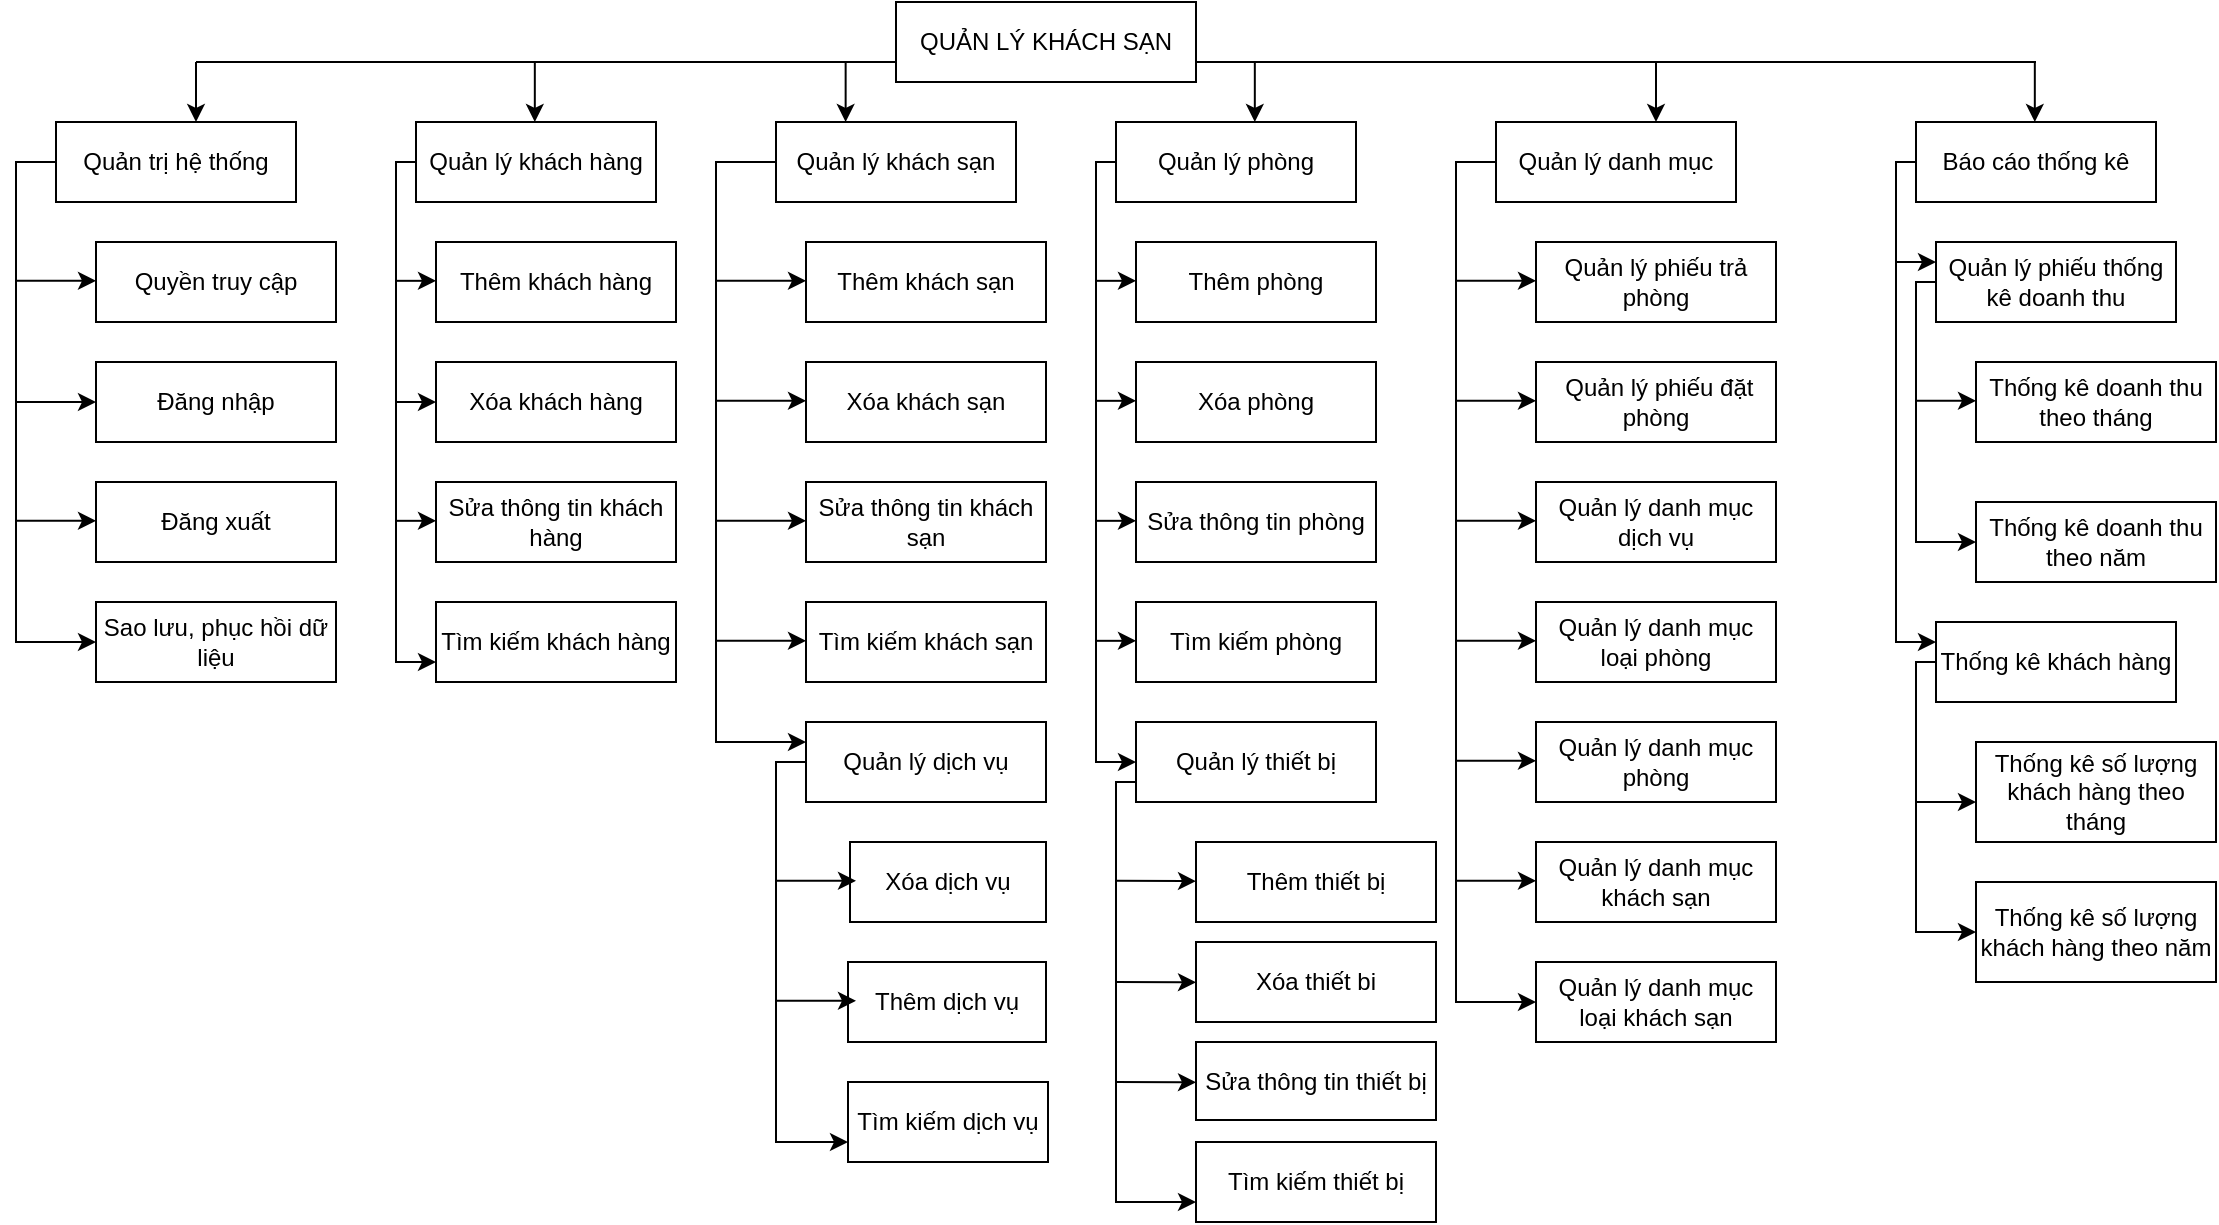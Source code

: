 <mxfile version="13.8.1" type="github">
  <diagram id="zkKgKfzdCpZRcf-pq0Ey" name="Page-1">
    <mxGraphModel dx="1253" dy="600" grid="1" gridSize="10" guides="1" tooltips="1" connect="1" arrows="1" fold="1" page="1" pageScale="1" pageWidth="850" pageHeight="1100" math="0" shadow="0">
      <root>
        <mxCell id="0" />
        <mxCell id="1" parent="0" />
        <mxCell id="ICGwZ1gCYOD91w_3KDrm-1" value="QUẢN LÝ KHÁCH SẠN" style="rounded=0;whiteSpace=wrap;html=1;" parent="1" vertex="1">
          <mxGeometry x="470" y="40" width="150" height="40" as="geometry" />
        </mxCell>
        <mxCell id="ICGwZ1gCYOD91w_3KDrm-8" value="Quyền truy cập" style="rounded=0;whiteSpace=wrap;html=1;" parent="1" vertex="1">
          <mxGeometry x="70" y="160" width="120" height="40" as="geometry" />
        </mxCell>
        <mxCell id="ICGwZ1gCYOD91w_3KDrm-9" value="Đăng nhập" style="rounded=0;whiteSpace=wrap;html=1;" parent="1" vertex="1">
          <mxGeometry x="70" y="220" width="120" height="40" as="geometry" />
        </mxCell>
        <mxCell id="ICGwZ1gCYOD91w_3KDrm-10" value="Đăng xuất" style="rounded=0;whiteSpace=wrap;html=1;" parent="1" vertex="1">
          <mxGeometry x="70" y="280" width="120" height="40" as="geometry" />
        </mxCell>
        <mxCell id="ICGwZ1gCYOD91w_3KDrm-11" value="Sao lưu, phục hồi dữ liệu" style="rounded=0;whiteSpace=wrap;html=1;" parent="1" vertex="1">
          <mxGeometry x="70" y="340" width="120" height="40" as="geometry" />
        </mxCell>
        <mxCell id="FmgU5MjFxtff4RmNip9t-26" style="edgeStyle=orthogonalEdgeStyle;rounded=0;orthogonalLoop=1;jettySize=auto;html=1;entryX=0;entryY=0.5;entryDx=0;entryDy=0;" edge="1" parent="1" source="ICGwZ1gCYOD91w_3KDrm-12" target="ICGwZ1gCYOD91w_3KDrm-11">
          <mxGeometry relative="1" as="geometry">
            <mxPoint x="10" y="350" as="targetPoint" />
            <Array as="points">
              <mxPoint x="30" y="120" />
              <mxPoint x="30" y="360" />
            </Array>
          </mxGeometry>
        </mxCell>
        <mxCell id="ICGwZ1gCYOD91w_3KDrm-12" value="Quản trị hệ thống" style="rounded=0;whiteSpace=wrap;html=1;" parent="1" vertex="1">
          <mxGeometry x="50" y="100" width="120" height="40" as="geometry" />
        </mxCell>
        <mxCell id="FmgU5MjFxtff4RmNip9t-30" style="edgeStyle=orthogonalEdgeStyle;rounded=0;orthogonalLoop=1;jettySize=auto;html=1;entryX=0;entryY=0.75;entryDx=0;entryDy=0;" edge="1" parent="1" source="ICGwZ1gCYOD91w_3KDrm-13" target="ICGwZ1gCYOD91w_3KDrm-15">
          <mxGeometry relative="1" as="geometry">
            <Array as="points">
              <mxPoint x="220" y="120" />
              <mxPoint x="220" y="370" />
            </Array>
          </mxGeometry>
        </mxCell>
        <mxCell id="ICGwZ1gCYOD91w_3KDrm-13" value="Quản lý khách hàng" style="rounded=0;whiteSpace=wrap;html=1;" parent="1" vertex="1">
          <mxGeometry x="230" y="100" width="120" height="40" as="geometry" />
        </mxCell>
        <mxCell id="ICGwZ1gCYOD91w_3KDrm-14" value="Thêm khách hàng" style="rounded=0;whiteSpace=wrap;html=1;" parent="1" vertex="1">
          <mxGeometry x="240" y="160" width="120" height="40" as="geometry" />
        </mxCell>
        <mxCell id="ICGwZ1gCYOD91w_3KDrm-15" value="Tìm kiếm khách hàng" style="rounded=0;whiteSpace=wrap;html=1;" parent="1" vertex="1">
          <mxGeometry x="240" y="340" width="120" height="40" as="geometry" />
        </mxCell>
        <mxCell id="FmgU5MjFxtff4RmNip9t-47" style="edgeStyle=orthogonalEdgeStyle;rounded=0;orthogonalLoop=1;jettySize=auto;html=1;entryX=0;entryY=0.5;entryDx=0;entryDy=0;" edge="1" parent="1" source="ICGwZ1gCYOD91w_3KDrm-16" target="ICGwZ1gCYOD91w_3KDrm-17">
          <mxGeometry relative="1" as="geometry">
            <Array as="points">
              <mxPoint x="570" y="120" />
              <mxPoint x="570" y="420" />
            </Array>
          </mxGeometry>
        </mxCell>
        <mxCell id="ICGwZ1gCYOD91w_3KDrm-16" value="Quản lý phòng" style="rounded=0;whiteSpace=wrap;html=1;" parent="1" vertex="1">
          <mxGeometry x="580" y="100" width="120" height="40" as="geometry" />
        </mxCell>
        <mxCell id="FmgU5MjFxtff4RmNip9t-53" style="edgeStyle=orthogonalEdgeStyle;rounded=0;orthogonalLoop=1;jettySize=auto;html=1;entryX=0;entryY=0.75;entryDx=0;entryDy=0;" edge="1" parent="1" source="ICGwZ1gCYOD91w_3KDrm-17" target="FmgU5MjFxtff4RmNip9t-8">
          <mxGeometry relative="1" as="geometry">
            <Array as="points">
              <mxPoint x="580" y="430" />
              <mxPoint x="580" y="640" />
            </Array>
          </mxGeometry>
        </mxCell>
        <mxCell id="ICGwZ1gCYOD91w_3KDrm-17" value="Quản lý thiết bị" style="rounded=0;whiteSpace=wrap;html=1;" parent="1" vertex="1">
          <mxGeometry x="590" y="400" width="120" height="40" as="geometry" />
        </mxCell>
        <mxCell id="FmgU5MjFxtff4RmNip9t-57" style="edgeStyle=orthogonalEdgeStyle;rounded=0;orthogonalLoop=1;jettySize=auto;html=1;entryX=0;entryY=0.25;entryDx=0;entryDy=0;" edge="1" parent="1" source="ICGwZ1gCYOD91w_3KDrm-18" target="FmgU5MjFxtff4RmNip9t-22">
          <mxGeometry relative="1" as="geometry">
            <Array as="points">
              <mxPoint x="970" y="120" />
              <mxPoint x="970" y="360" />
            </Array>
          </mxGeometry>
        </mxCell>
        <mxCell id="ICGwZ1gCYOD91w_3KDrm-18" value="Báo cáo thống kê" style="rounded=0;whiteSpace=wrap;html=1;" parent="1" vertex="1">
          <mxGeometry x="980" y="100" width="120" height="40" as="geometry" />
        </mxCell>
        <mxCell id="ICGwZ1gCYOD91w_3KDrm-19" value="Xóa khách hàng" style="rounded=0;whiteSpace=wrap;html=1;" parent="1" vertex="1">
          <mxGeometry x="240" y="220" width="120" height="40" as="geometry" />
        </mxCell>
        <mxCell id="FmgU5MjFxtff4RmNip9t-35" style="edgeStyle=orthogonalEdgeStyle;rounded=0;orthogonalLoop=1;jettySize=auto;html=1;entryX=0;entryY=0.25;entryDx=0;entryDy=0;" edge="1" parent="1" source="ICGwZ1gCYOD91w_3KDrm-20" target="ICGwZ1gCYOD91w_3KDrm-25">
          <mxGeometry relative="1" as="geometry">
            <Array as="points">
              <mxPoint x="380" y="120" />
              <mxPoint x="380" y="410" />
            </Array>
          </mxGeometry>
        </mxCell>
        <mxCell id="ICGwZ1gCYOD91w_3KDrm-20" value="Quản lý khách sạn" style="rounded=0;whiteSpace=wrap;html=1;" parent="1" vertex="1">
          <mxGeometry x="410" y="100" width="120" height="40" as="geometry" />
        </mxCell>
        <mxCell id="ICGwZ1gCYOD91w_3KDrm-21" value="&amp;nbsp;Quản lý phiếu đặt phòng" style="rounded=0;whiteSpace=wrap;html=1;" parent="1" vertex="1">
          <mxGeometry x="790" y="220" width="120" height="40" as="geometry" />
        </mxCell>
        <mxCell id="ICGwZ1gCYOD91w_3KDrm-22" value="Quản lý phiếu trả phòng" style="rounded=0;whiteSpace=wrap;html=1;" parent="1" vertex="1">
          <mxGeometry x="790" y="160" width="120" height="40" as="geometry" />
        </mxCell>
        <mxCell id="ICGwZ1gCYOD91w_3KDrm-23" value="Sửa thông tin khách hàng" style="rounded=0;whiteSpace=wrap;html=1;" parent="1" vertex="1">
          <mxGeometry x="240" y="280" width="120" height="40" as="geometry" />
        </mxCell>
        <mxCell id="ICGwZ1gCYOD91w_3KDrm-24" style="edgeStyle=orthogonalEdgeStyle;rounded=0;orthogonalLoop=1;jettySize=auto;html=1;exitX=0.5;exitY=1;exitDx=0;exitDy=0;" parent="1" source="ICGwZ1gCYOD91w_3KDrm-23" target="ICGwZ1gCYOD91w_3KDrm-23" edge="1">
          <mxGeometry relative="1" as="geometry" />
        </mxCell>
        <mxCell id="FmgU5MjFxtff4RmNip9t-45" style="edgeStyle=orthogonalEdgeStyle;rounded=0;orthogonalLoop=1;jettySize=auto;html=1;entryX=0;entryY=0.75;entryDx=0;entryDy=0;" edge="1" parent="1" source="ICGwZ1gCYOD91w_3KDrm-25" target="ICGwZ1gCYOD91w_3KDrm-34">
          <mxGeometry relative="1" as="geometry">
            <Array as="points">
              <mxPoint x="410" y="420" />
              <mxPoint x="410" y="610" />
            </Array>
          </mxGeometry>
        </mxCell>
        <mxCell id="ICGwZ1gCYOD91w_3KDrm-25" value="Quản lý dịch vụ" style="rounded=0;whiteSpace=wrap;html=1;" parent="1" vertex="1">
          <mxGeometry x="425" y="400" width="120" height="40" as="geometry" />
        </mxCell>
        <mxCell id="FmgU5MjFxtff4RmNip9t-63" style="edgeStyle=orthogonalEdgeStyle;rounded=0;orthogonalLoop=1;jettySize=auto;html=1;entryX=0;entryY=0.5;entryDx=0;entryDy=0;" edge="1" parent="1" source="ICGwZ1gCYOD91w_3KDrm-26" target="FmgU5MjFxtff4RmNip9t-15">
          <mxGeometry relative="1" as="geometry">
            <Array as="points">
              <mxPoint x="750" y="120" />
              <mxPoint x="750" y="540" />
            </Array>
          </mxGeometry>
        </mxCell>
        <mxCell id="ICGwZ1gCYOD91w_3KDrm-26" value="Quản lý danh mục" style="rounded=0;whiteSpace=wrap;html=1;" parent="1" vertex="1">
          <mxGeometry x="770" y="100" width="120" height="40" as="geometry" />
        </mxCell>
        <mxCell id="ICGwZ1gCYOD91w_3KDrm-27" value="Thêm khách sạn" style="rounded=0;whiteSpace=wrap;html=1;" parent="1" vertex="1">
          <mxGeometry x="425" y="160" width="120" height="40" as="geometry" />
        </mxCell>
        <mxCell id="ICGwZ1gCYOD91w_3KDrm-28" value="Xóa khách sạn" style="rounded=0;whiteSpace=wrap;html=1;" parent="1" vertex="1">
          <mxGeometry x="425" y="220" width="120" height="40" as="geometry" />
        </mxCell>
        <mxCell id="ICGwZ1gCYOD91w_3KDrm-29" value="Sửa thông tin khách sạn" style="rounded=0;whiteSpace=wrap;html=1;" parent="1" vertex="1">
          <mxGeometry x="425" y="280" width="120" height="40" as="geometry" />
        </mxCell>
        <mxCell id="ICGwZ1gCYOD91w_3KDrm-30" value="Tìm kiếm khách sạn" style="rounded=0;whiteSpace=wrap;html=1;" parent="1" vertex="1">
          <mxGeometry x="425" y="340" width="120" height="40" as="geometry" />
        </mxCell>
        <mxCell id="ICGwZ1gCYOD91w_3KDrm-31" value="Thêm dịch vụ" style="rounded=0;whiteSpace=wrap;html=1;" parent="1" vertex="1">
          <mxGeometry x="446" y="520" width="99" height="40" as="geometry" />
        </mxCell>
        <mxCell id="ICGwZ1gCYOD91w_3KDrm-32" value="Xóa dịch vụ" style="rounded=0;whiteSpace=wrap;html=1;" parent="1" vertex="1">
          <mxGeometry x="447" y="460" width="98" height="40" as="geometry" />
        </mxCell>
        <mxCell id="ICGwZ1gCYOD91w_3KDrm-34" value="Tìm kiếm dịch vụ" style="rounded=0;whiteSpace=wrap;html=1;" parent="1" vertex="1">
          <mxGeometry x="446" y="580" width="100" height="40" as="geometry" />
        </mxCell>
        <mxCell id="FmgU5MjFxtff4RmNip9t-1" value="Thêm phòng" style="rounded=0;whiteSpace=wrap;html=1;" vertex="1" parent="1">
          <mxGeometry x="590" y="160" width="120" height="40" as="geometry" />
        </mxCell>
        <mxCell id="FmgU5MjFxtff4RmNip9t-2" value="Xóa phòng" style="rounded=0;whiteSpace=wrap;html=1;" vertex="1" parent="1">
          <mxGeometry x="590" y="220" width="120" height="40" as="geometry" />
        </mxCell>
        <mxCell id="FmgU5MjFxtff4RmNip9t-3" value="Sửa thông tin phòng" style="rounded=0;whiteSpace=wrap;html=1;" vertex="1" parent="1">
          <mxGeometry x="590" y="280" width="120" height="40" as="geometry" />
        </mxCell>
        <mxCell id="FmgU5MjFxtff4RmNip9t-4" value="Tìm kiếm phòng" style="rounded=0;whiteSpace=wrap;html=1;" vertex="1" parent="1">
          <mxGeometry x="590" y="340" width="120" height="40" as="geometry" />
        </mxCell>
        <mxCell id="FmgU5MjFxtff4RmNip9t-5" value="Thêm thiết bị" style="rounded=0;whiteSpace=wrap;html=1;" vertex="1" parent="1">
          <mxGeometry x="620" y="460" width="120" height="40" as="geometry" />
        </mxCell>
        <mxCell id="FmgU5MjFxtff4RmNip9t-6" value="Xóa thiết bi" style="rounded=0;whiteSpace=wrap;html=1;" vertex="1" parent="1">
          <mxGeometry x="620" y="510" width="120" height="40" as="geometry" />
        </mxCell>
        <mxCell id="FmgU5MjFxtff4RmNip9t-7" value="Sửa thông tin thiết bị" style="rounded=0;whiteSpace=wrap;html=1;" vertex="1" parent="1">
          <mxGeometry x="620" y="560" width="120" height="39" as="geometry" />
        </mxCell>
        <mxCell id="FmgU5MjFxtff4RmNip9t-8" value="Tìm kiếm thiết bị" style="rounded=0;whiteSpace=wrap;html=1;" vertex="1" parent="1">
          <mxGeometry x="620" y="610" width="120" height="40" as="geometry" />
        </mxCell>
        <mxCell id="FmgU5MjFxtff4RmNip9t-10" value="Quản lý danh mục dịch vụ" style="rounded=0;whiteSpace=wrap;html=1;" vertex="1" parent="1">
          <mxGeometry x="790" y="280" width="120" height="40" as="geometry" />
        </mxCell>
        <mxCell id="FmgU5MjFxtff4RmNip9t-11" value="Quản lý danh mục loại phòng" style="rounded=0;whiteSpace=wrap;html=1;" vertex="1" parent="1">
          <mxGeometry x="790" y="340" width="120" height="40" as="geometry" />
        </mxCell>
        <mxCell id="FmgU5MjFxtff4RmNip9t-12" value="Quản lý danh mục phòng" style="rounded=0;whiteSpace=wrap;html=1;" vertex="1" parent="1">
          <mxGeometry x="790" y="400" width="120" height="40" as="geometry" />
        </mxCell>
        <mxCell id="FmgU5MjFxtff4RmNip9t-13" value="Quản lý danh mục khách sạn" style="rounded=0;whiteSpace=wrap;html=1;" vertex="1" parent="1">
          <mxGeometry x="790" y="460" width="120" height="40" as="geometry" />
        </mxCell>
        <mxCell id="FmgU5MjFxtff4RmNip9t-15" value="Quản lý danh mục loại khách sạn" style="rounded=0;whiteSpace=wrap;html=1;" vertex="1" parent="1">
          <mxGeometry x="790" y="520" width="120" height="40" as="geometry" />
        </mxCell>
        <mxCell id="FmgU5MjFxtff4RmNip9t-59" style="edgeStyle=orthogonalEdgeStyle;rounded=0;orthogonalLoop=1;jettySize=auto;html=1;entryX=0;entryY=0.5;entryDx=0;entryDy=0;" edge="1" parent="1" source="FmgU5MjFxtff4RmNip9t-16" target="FmgU5MjFxtff4RmNip9t-19">
          <mxGeometry relative="1" as="geometry">
            <Array as="points">
              <mxPoint x="980" y="180" />
              <mxPoint x="980" y="310" />
            </Array>
          </mxGeometry>
        </mxCell>
        <mxCell id="FmgU5MjFxtff4RmNip9t-16" value="Quản lý phiếu thống kê doanh thu" style="rounded=0;whiteSpace=wrap;html=1;" vertex="1" parent="1">
          <mxGeometry x="990" y="160" width="120" height="40" as="geometry" />
        </mxCell>
        <mxCell id="FmgU5MjFxtff4RmNip9t-19" value="Thống kê doanh thu theo năm" style="rounded=0;whiteSpace=wrap;html=1;" vertex="1" parent="1">
          <mxGeometry x="1010" y="290" width="120" height="40" as="geometry" />
        </mxCell>
        <mxCell id="FmgU5MjFxtff4RmNip9t-21" value="Thống kê doanh thu theo tháng" style="rounded=0;whiteSpace=wrap;html=1;" vertex="1" parent="1">
          <mxGeometry x="1010" y="220" width="120" height="40" as="geometry" />
        </mxCell>
        <mxCell id="FmgU5MjFxtff4RmNip9t-60" style="edgeStyle=orthogonalEdgeStyle;rounded=0;orthogonalLoop=1;jettySize=auto;html=1;entryX=0;entryY=0.5;entryDx=0;entryDy=0;" edge="1" parent="1" source="FmgU5MjFxtff4RmNip9t-22" target="FmgU5MjFxtff4RmNip9t-25">
          <mxGeometry relative="1" as="geometry">
            <Array as="points">
              <mxPoint x="980" y="370" />
              <mxPoint x="980" y="505" />
            </Array>
          </mxGeometry>
        </mxCell>
        <mxCell id="FmgU5MjFxtff4RmNip9t-22" value="Thống kê khách hàng" style="rounded=0;whiteSpace=wrap;html=1;" vertex="1" parent="1">
          <mxGeometry x="990" y="350" width="120" height="40" as="geometry" />
        </mxCell>
        <mxCell id="FmgU5MjFxtff4RmNip9t-24" value="Thống kê số lượng khách hàng theo tháng" style="rounded=0;whiteSpace=wrap;html=1;" vertex="1" parent="1">
          <mxGeometry x="1010" y="410" width="120" height="50" as="geometry" />
        </mxCell>
        <mxCell id="FmgU5MjFxtff4RmNip9t-25" value="Thống kê số lượng khách hàng theo năm" style="rounded=0;whiteSpace=wrap;html=1;" vertex="1" parent="1">
          <mxGeometry x="1010" y="480" width="120" height="50" as="geometry" />
        </mxCell>
        <mxCell id="FmgU5MjFxtff4RmNip9t-27" value="" style="endArrow=classic;html=1;" edge="1" parent="1">
          <mxGeometry width="50" height="50" relative="1" as="geometry">
            <mxPoint x="30" y="299.41" as="sourcePoint" />
            <mxPoint x="70" y="299.41" as="targetPoint" />
          </mxGeometry>
        </mxCell>
        <mxCell id="FmgU5MjFxtff4RmNip9t-28" value="" style="endArrow=classic;html=1;" edge="1" parent="1">
          <mxGeometry width="50" height="50" relative="1" as="geometry">
            <mxPoint x="30" y="240" as="sourcePoint" />
            <mxPoint x="70" y="240" as="targetPoint" />
          </mxGeometry>
        </mxCell>
        <mxCell id="FmgU5MjFxtff4RmNip9t-29" value="" style="endArrow=classic;html=1;" edge="1" parent="1">
          <mxGeometry width="50" height="50" relative="1" as="geometry">
            <mxPoint x="30" y="179.41" as="sourcePoint" />
            <mxPoint x="70" y="179.41" as="targetPoint" />
          </mxGeometry>
        </mxCell>
        <mxCell id="FmgU5MjFxtff4RmNip9t-31" value="" style="endArrow=classic;html=1;" edge="1" parent="1">
          <mxGeometry width="50" height="50" relative="1" as="geometry">
            <mxPoint x="220" y="299.41" as="sourcePoint" />
            <mxPoint x="240" y="299.41" as="targetPoint" />
          </mxGeometry>
        </mxCell>
        <mxCell id="FmgU5MjFxtff4RmNip9t-33" value="" style="endArrow=classic;html=1;" edge="1" parent="1">
          <mxGeometry width="50" height="50" relative="1" as="geometry">
            <mxPoint x="220" y="240" as="sourcePoint" />
            <mxPoint x="240" y="240" as="targetPoint" />
          </mxGeometry>
        </mxCell>
        <mxCell id="FmgU5MjFxtff4RmNip9t-34" value="" style="endArrow=classic;html=1;" edge="1" parent="1">
          <mxGeometry width="50" height="50" relative="1" as="geometry">
            <mxPoint x="220" y="179.41" as="sourcePoint" />
            <mxPoint x="240" y="179.41" as="targetPoint" />
          </mxGeometry>
        </mxCell>
        <mxCell id="FmgU5MjFxtff4RmNip9t-39" value="" style="endArrow=classic;html=1;" edge="1" parent="1">
          <mxGeometry width="50" height="50" relative="1" as="geometry">
            <mxPoint x="410" y="479.41" as="sourcePoint" />
            <mxPoint x="450" y="479.41" as="targetPoint" />
          </mxGeometry>
        </mxCell>
        <mxCell id="FmgU5MjFxtff4RmNip9t-40" value="" style="endArrow=classic;html=1;" edge="1" parent="1">
          <mxGeometry width="50" height="50" relative="1" as="geometry">
            <mxPoint x="380" y="359.41" as="sourcePoint" />
            <mxPoint x="425" y="359.41" as="targetPoint" />
          </mxGeometry>
        </mxCell>
        <mxCell id="FmgU5MjFxtff4RmNip9t-41" value="" style="endArrow=classic;html=1;" edge="1" parent="1">
          <mxGeometry width="50" height="50" relative="1" as="geometry">
            <mxPoint x="380" y="239.41" as="sourcePoint" />
            <mxPoint x="425" y="239.41" as="targetPoint" />
          </mxGeometry>
        </mxCell>
        <mxCell id="FmgU5MjFxtff4RmNip9t-42" value="" style="endArrow=classic;html=1;" edge="1" parent="1">
          <mxGeometry width="50" height="50" relative="1" as="geometry">
            <mxPoint x="380" y="299.41" as="sourcePoint" />
            <mxPoint x="425" y="299.41" as="targetPoint" />
          </mxGeometry>
        </mxCell>
        <mxCell id="FmgU5MjFxtff4RmNip9t-43" value="" style="endArrow=classic;html=1;" edge="1" parent="1">
          <mxGeometry width="50" height="50" relative="1" as="geometry">
            <mxPoint x="380" y="179.41" as="sourcePoint" />
            <mxPoint x="425" y="179.41" as="targetPoint" />
          </mxGeometry>
        </mxCell>
        <mxCell id="FmgU5MjFxtff4RmNip9t-46" value="" style="endArrow=classic;html=1;" edge="1" parent="1">
          <mxGeometry width="50" height="50" relative="1" as="geometry">
            <mxPoint x="410" y="539.41" as="sourcePoint" />
            <mxPoint x="450" y="539.41" as="targetPoint" />
          </mxGeometry>
        </mxCell>
        <mxCell id="FmgU5MjFxtff4RmNip9t-48" value="" style="endArrow=classic;html=1;" edge="1" parent="1">
          <mxGeometry width="50" height="50" relative="1" as="geometry">
            <mxPoint x="570" y="179.41" as="sourcePoint" />
            <mxPoint x="590" y="179.41" as="targetPoint" />
          </mxGeometry>
        </mxCell>
        <mxCell id="FmgU5MjFxtff4RmNip9t-49" value="" style="endArrow=classic;html=1;" edge="1" parent="1">
          <mxGeometry width="50" height="50" relative="1" as="geometry">
            <mxPoint x="570" y="239.41" as="sourcePoint" />
            <mxPoint x="590" y="239.41" as="targetPoint" />
          </mxGeometry>
        </mxCell>
        <mxCell id="FmgU5MjFxtff4RmNip9t-50" value="" style="endArrow=classic;html=1;" edge="1" parent="1">
          <mxGeometry width="50" height="50" relative="1" as="geometry">
            <mxPoint x="570" y="299.41" as="sourcePoint" />
            <mxPoint x="590" y="299.41" as="targetPoint" />
          </mxGeometry>
        </mxCell>
        <mxCell id="FmgU5MjFxtff4RmNip9t-51" value="" style="endArrow=classic;html=1;" edge="1" parent="1">
          <mxGeometry width="50" height="50" relative="1" as="geometry">
            <mxPoint x="570" y="359.41" as="sourcePoint" />
            <mxPoint x="590" y="359.41" as="targetPoint" />
          </mxGeometry>
        </mxCell>
        <mxCell id="FmgU5MjFxtff4RmNip9t-54" value="" style="endArrow=classic;html=1;" edge="1" parent="1">
          <mxGeometry width="50" height="50" relative="1" as="geometry">
            <mxPoint x="580" y="479.41" as="sourcePoint" />
            <mxPoint x="620" y="479.59" as="targetPoint" />
          </mxGeometry>
        </mxCell>
        <mxCell id="FmgU5MjFxtff4RmNip9t-55" value="" style="endArrow=classic;html=1;" edge="1" parent="1">
          <mxGeometry width="50" height="50" relative="1" as="geometry">
            <mxPoint x="580" y="530" as="sourcePoint" />
            <mxPoint x="620" y="530.18" as="targetPoint" />
          </mxGeometry>
        </mxCell>
        <mxCell id="FmgU5MjFxtff4RmNip9t-56" value="" style="endArrow=classic;html=1;" edge="1" parent="1">
          <mxGeometry width="50" height="50" relative="1" as="geometry">
            <mxPoint x="580" y="580" as="sourcePoint" />
            <mxPoint x="620" y="580.18" as="targetPoint" />
          </mxGeometry>
        </mxCell>
        <mxCell id="FmgU5MjFxtff4RmNip9t-58" value="" style="endArrow=classic;html=1;" edge="1" parent="1">
          <mxGeometry width="50" height="50" relative="1" as="geometry">
            <mxPoint x="970" y="170" as="sourcePoint" />
            <mxPoint x="990" y="170" as="targetPoint" />
          </mxGeometry>
        </mxCell>
        <mxCell id="FmgU5MjFxtff4RmNip9t-61" value="" style="endArrow=classic;html=1;" edge="1" parent="1">
          <mxGeometry width="50" height="50" relative="1" as="geometry">
            <mxPoint x="980" y="239.41" as="sourcePoint" />
            <mxPoint x="1010" y="239.41" as="targetPoint" />
          </mxGeometry>
        </mxCell>
        <mxCell id="FmgU5MjFxtff4RmNip9t-62" value="" style="endArrow=classic;html=1;" edge="1" parent="1">
          <mxGeometry width="50" height="50" relative="1" as="geometry">
            <mxPoint x="980" y="440" as="sourcePoint" />
            <mxPoint x="1010" y="440" as="targetPoint" />
          </mxGeometry>
        </mxCell>
        <mxCell id="FmgU5MjFxtff4RmNip9t-64" value="" style="endArrow=classic;html=1;" edge="1" parent="1">
          <mxGeometry width="50" height="50" relative="1" as="geometry">
            <mxPoint x="750" y="179.41" as="sourcePoint" />
            <mxPoint x="790" y="179.41" as="targetPoint" />
          </mxGeometry>
        </mxCell>
        <mxCell id="FmgU5MjFxtff4RmNip9t-65" value="" style="endArrow=classic;html=1;" edge="1" parent="1">
          <mxGeometry width="50" height="50" relative="1" as="geometry">
            <mxPoint x="750" y="239.41" as="sourcePoint" />
            <mxPoint x="790" y="239.41" as="targetPoint" />
          </mxGeometry>
        </mxCell>
        <mxCell id="FmgU5MjFxtff4RmNip9t-66" value="" style="endArrow=classic;html=1;" edge="1" parent="1">
          <mxGeometry width="50" height="50" relative="1" as="geometry">
            <mxPoint x="750" y="299.41" as="sourcePoint" />
            <mxPoint x="790" y="299.41" as="targetPoint" />
          </mxGeometry>
        </mxCell>
        <mxCell id="FmgU5MjFxtff4RmNip9t-67" value="" style="endArrow=classic;html=1;" edge="1" parent="1">
          <mxGeometry width="50" height="50" relative="1" as="geometry">
            <mxPoint x="750" y="359.41" as="sourcePoint" />
            <mxPoint x="790" y="359.41" as="targetPoint" />
          </mxGeometry>
        </mxCell>
        <mxCell id="FmgU5MjFxtff4RmNip9t-68" value="" style="endArrow=classic;html=1;" edge="1" parent="1">
          <mxGeometry width="50" height="50" relative="1" as="geometry">
            <mxPoint x="750" y="419.41" as="sourcePoint" />
            <mxPoint x="790" y="419.41" as="targetPoint" />
          </mxGeometry>
        </mxCell>
        <mxCell id="FmgU5MjFxtff4RmNip9t-69" value="" style="endArrow=classic;html=1;" edge="1" parent="1">
          <mxGeometry width="50" height="50" relative="1" as="geometry">
            <mxPoint x="750" y="479.41" as="sourcePoint" />
            <mxPoint x="790" y="479.41" as="targetPoint" />
          </mxGeometry>
        </mxCell>
        <mxCell id="FmgU5MjFxtff4RmNip9t-70" value="" style="endArrow=none;html=1;entryX=0;entryY=0.75;entryDx=0;entryDy=0;" edge="1" parent="1" target="ICGwZ1gCYOD91w_3KDrm-1">
          <mxGeometry width="50" height="50" relative="1" as="geometry">
            <mxPoint x="120" y="70" as="sourcePoint" />
            <mxPoint x="430" y="70" as="targetPoint" />
          </mxGeometry>
        </mxCell>
        <mxCell id="FmgU5MjFxtff4RmNip9t-72" value="" style="endArrow=none;html=1;" edge="1" parent="1">
          <mxGeometry width="50" height="50" relative="1" as="geometry">
            <mxPoint x="620" y="70" as="sourcePoint" />
            <mxPoint x="1040" y="70" as="targetPoint" />
          </mxGeometry>
        </mxCell>
        <mxCell id="FmgU5MjFxtff4RmNip9t-73" value="" style="endArrow=classic;html=1;" edge="1" parent="1">
          <mxGeometry width="50" height="50" relative="1" as="geometry">
            <mxPoint x="120" y="70" as="sourcePoint" />
            <mxPoint x="120" y="100" as="targetPoint" />
          </mxGeometry>
        </mxCell>
        <mxCell id="FmgU5MjFxtff4RmNip9t-74" value="" style="endArrow=classic;html=1;" edge="1" parent="1">
          <mxGeometry width="50" height="50" relative="1" as="geometry">
            <mxPoint x="1039.41" y="70" as="sourcePoint" />
            <mxPoint x="1039.41" y="100" as="targetPoint" />
          </mxGeometry>
        </mxCell>
        <mxCell id="FmgU5MjFxtff4RmNip9t-75" value="" style="endArrow=classic;html=1;" edge="1" parent="1">
          <mxGeometry width="50" height="50" relative="1" as="geometry">
            <mxPoint x="289.41" y="70" as="sourcePoint" />
            <mxPoint x="289.41" y="100" as="targetPoint" />
          </mxGeometry>
        </mxCell>
        <mxCell id="FmgU5MjFxtff4RmNip9t-76" value="" style="endArrow=classic;html=1;" edge="1" parent="1">
          <mxGeometry width="50" height="50" relative="1" as="geometry">
            <mxPoint x="850" y="70" as="sourcePoint" />
            <mxPoint x="850" y="100" as="targetPoint" />
          </mxGeometry>
        </mxCell>
        <mxCell id="FmgU5MjFxtff4RmNip9t-77" value="" style="endArrow=classic;html=1;" edge="1" parent="1">
          <mxGeometry width="50" height="50" relative="1" as="geometry">
            <mxPoint x="649.41" y="70" as="sourcePoint" />
            <mxPoint x="649.41" y="100" as="targetPoint" />
          </mxGeometry>
        </mxCell>
        <mxCell id="FmgU5MjFxtff4RmNip9t-79" value="" style="endArrow=classic;html=1;" edge="1" parent="1">
          <mxGeometry width="50" height="50" relative="1" as="geometry">
            <mxPoint x="444.82" y="70" as="sourcePoint" />
            <mxPoint x="444.82" y="100" as="targetPoint" />
          </mxGeometry>
        </mxCell>
      </root>
    </mxGraphModel>
  </diagram>
</mxfile>

